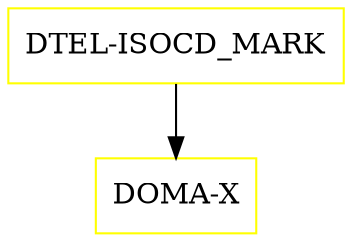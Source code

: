 digraph G {
  "DTEL-ISOCD_MARK" [shape=box,color=yellow];
  "DOMA-X" [shape=box,color=yellow,URL="./DOMA_X.html"];
  "DTEL-ISOCD_MARK" -> "DOMA-X";
}
